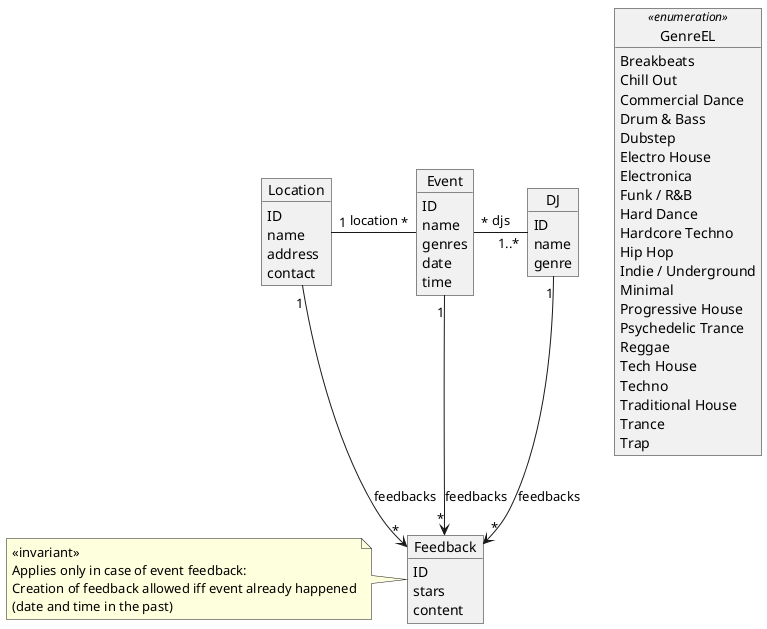 @startuml model

object GenreEL <<enumeration>> {
  Breakbeats
  Chill Out
  Commercial Dance
  Drum & Bass
  Dubstep
  Electro House
  Electronica
  Funk / R&B
  Hard Dance
  Hardcore Techno
  Hip Hop
  Indie / Underground
  Minimal
  Progressive House
  Psychedelic Trance
  Reggae
  Tech House
  Techno
  Traditional House
  Trance
  Trap
}

object Event {
  ID
  name
  genres
  date
  time
}

object Location {
  ID
  name
  address
  contact
}

object DJ {
  ID
  name
  genre
}

object Feedback {
  ID
  stars
  content
}

note left
  <<invariant>>
  Applies only in case of event feedback:
  Creation of feedback allowed iff event already happened
  (date and time in the past)
end note


Event "1" --> "*" Feedback : feedbacks
Location "1" --> "*" Feedback : feedbacks
DJ "1" --> "*" Feedback : feedbacks

Event "*" -left- "1" Location : location
Event "*" -right- "1..*" DJ : djs

@enduml